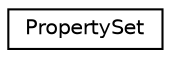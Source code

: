 digraph "Graphical Class Hierarchy"
{
  edge [fontname="Helvetica",fontsize="10",labelfontname="Helvetica",labelfontsize="10"];
  node [fontname="Helvetica",fontsize="10",shape=record];
  rankdir="LR";
  Node0 [label="PropertySet",height=0.2,width=0.4,color="black", fillcolor="white", style="filled",URL="$struct_property_set.html",tooltip="Stores physical properties for a node or group of nodes. "];
}
